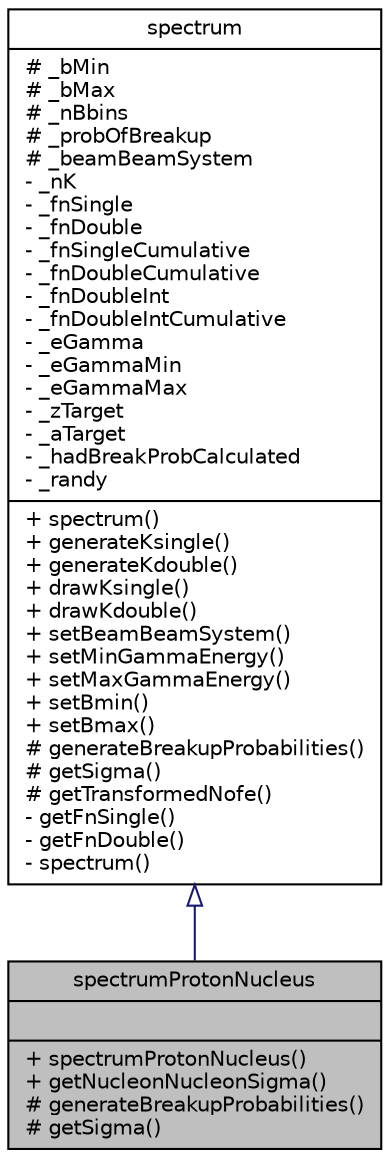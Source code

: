 digraph "spectrumProtonNucleus"
{
 // LATEX_PDF_SIZE
  bgcolor="transparent";
  edge [fontname="Helvetica",fontsize="10",labelfontname="Helvetica",labelfontsize="10"];
  node [fontname="Helvetica",fontsize="10",shape=record];
  Node0 [label="{spectrumProtonNucleus\n||+ spectrumProtonNucleus()\l+ getNucleonNucleonSigma()\l# generateBreakupProbabilities()\l# getSigma()\l}",height=0.2,width=0.4,color="black", fillcolor="grey75", style="filled", fontcolor="black",tooltip=" "];
  Node1 -> Node0 [dir="back",color="midnightblue",fontsize="10",style="solid",arrowtail="onormal",fontname="Helvetica"];
  Node1 [label="{spectrum\n|# _bMin\l# _bMax\l# _nBbins\l# _probOfBreakup\l# _beamBeamSystem\l- _nK\l- _fnSingle\l- _fnDouble\l- _fnSingleCumulative\l- _fnDoubleCumulative\l- _fnDoubleInt\l- _fnDoubleIntCumulative\l- _eGamma\l- _eGammaMin\l- _eGammaMax\l- _zTarget\l- _aTarget\l- _hadBreakProbCalculated\l- _randy\l|+ spectrum()\l+ generateKsingle()\l+ generateKdouble()\l+ drawKsingle()\l+ drawKdouble()\l+ setBeamBeamSystem()\l+ setMinGammaEnergy()\l+ setMaxGammaEnergy()\l+ setBmin()\l+ setBmax()\l# generateBreakupProbabilities()\l# getSigma()\l# getTransformedNofe()\l- getFnSingle()\l- getFnDouble()\l- spectrum()\l}",height=0.2,width=0.4,color="black",URL="$classspectrum.html",tooltip=" "];
}
